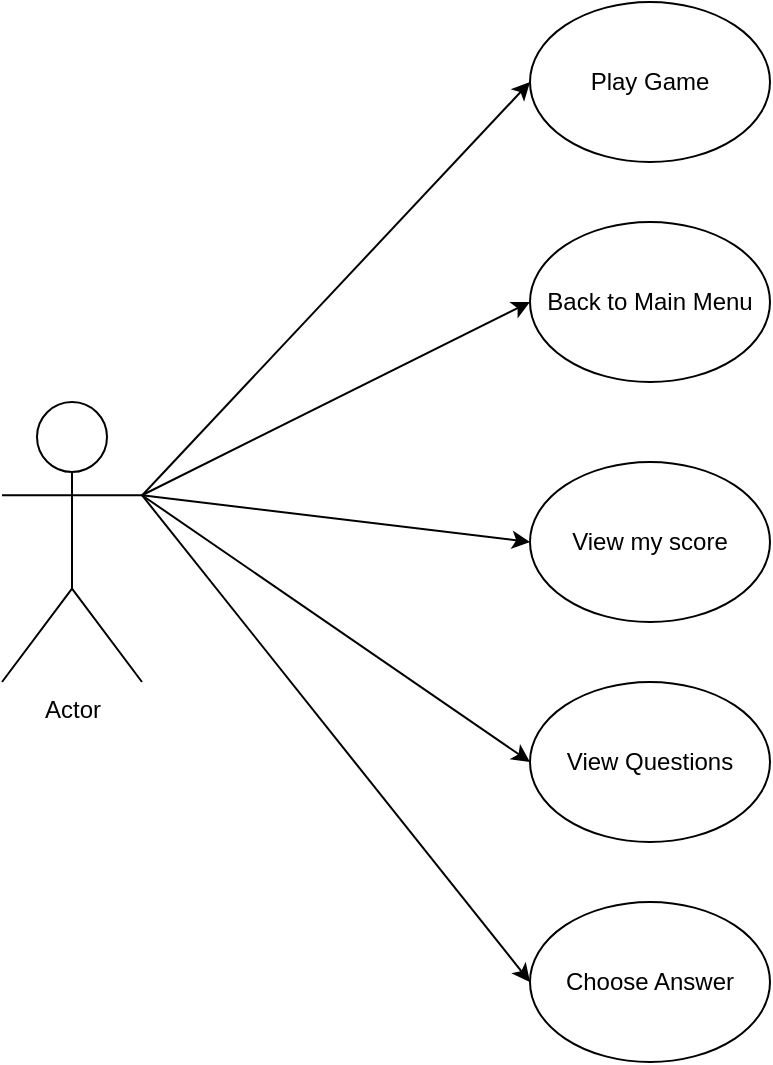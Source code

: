 <mxfile version="13.6.2" type="github">
  <diagram id="cdNBXpLfacESOT-dGQyu" name="Page-1">
    <mxGraphModel dx="1186" dy="715" grid="1" gridSize="10" guides="1" tooltips="1" connect="1" arrows="1" fold="1" page="1" pageScale="1" pageWidth="827" pageHeight="1169" math="0" shadow="0">
      <root>
        <mxCell id="0" />
        <mxCell id="1" parent="0" />
        <mxCell id="01gwcUR04YjT3qTSlaYS-7" style="rounded=0;orthogonalLoop=1;jettySize=auto;html=1;exitX=1;exitY=0.334;exitDx=0;exitDy=0;exitPerimeter=0;entryX=0;entryY=0.5;entryDx=0;entryDy=0;" edge="1" parent="1" source="01gwcUR04YjT3qTSlaYS-1" target="01gwcUR04YjT3qTSlaYS-2">
          <mxGeometry relative="1" as="geometry" />
        </mxCell>
        <mxCell id="01gwcUR04YjT3qTSlaYS-8" style="rounded=0;orthogonalLoop=1;jettySize=auto;html=1;exitX=1;exitY=0.333;exitDx=0;exitDy=0;exitPerimeter=0;entryX=0;entryY=0.5;entryDx=0;entryDy=0;" edge="1" parent="1" source="01gwcUR04YjT3qTSlaYS-1" target="01gwcUR04YjT3qTSlaYS-4">
          <mxGeometry relative="1" as="geometry" />
        </mxCell>
        <mxCell id="01gwcUR04YjT3qTSlaYS-9" style="rounded=0;orthogonalLoop=1;jettySize=auto;html=1;exitX=1;exitY=0.333;exitDx=0;exitDy=0;exitPerimeter=0;entryX=0;entryY=0.5;entryDx=0;entryDy=0;" edge="1" parent="1" source="01gwcUR04YjT3qTSlaYS-1" target="01gwcUR04YjT3qTSlaYS-5">
          <mxGeometry relative="1" as="geometry" />
        </mxCell>
        <mxCell id="01gwcUR04YjT3qTSlaYS-10" style="rounded=0;orthogonalLoop=1;jettySize=auto;html=1;exitX=1;exitY=0.333;exitDx=0;exitDy=0;exitPerimeter=0;entryX=0;entryY=0.5;entryDx=0;entryDy=0;" edge="1" parent="1" source="01gwcUR04YjT3qTSlaYS-1" target="01gwcUR04YjT3qTSlaYS-6">
          <mxGeometry relative="1" as="geometry" />
        </mxCell>
        <mxCell id="01gwcUR04YjT3qTSlaYS-13" style="edgeStyle=none;rounded=0;orthogonalLoop=1;jettySize=auto;html=1;exitX=1;exitY=0.333;exitDx=0;exitDy=0;exitPerimeter=0;entryX=0;entryY=0.5;entryDx=0;entryDy=0;" edge="1" parent="1" source="01gwcUR04YjT3qTSlaYS-1" target="01gwcUR04YjT3qTSlaYS-12">
          <mxGeometry relative="1" as="geometry" />
        </mxCell>
        <mxCell id="01gwcUR04YjT3qTSlaYS-1" value="Actor" style="shape=umlActor;verticalLabelPosition=bottom;verticalAlign=top;html=1;outlineConnect=0;" vertex="1" parent="1">
          <mxGeometry x="90" y="230" width="70" height="140" as="geometry" />
        </mxCell>
        <mxCell id="01gwcUR04YjT3qTSlaYS-2" value="Play Game" style="ellipse;whiteSpace=wrap;html=1;" vertex="1" parent="1">
          <mxGeometry x="354" y="30" width="120" height="80" as="geometry" />
        </mxCell>
        <mxCell id="01gwcUR04YjT3qTSlaYS-4" value="Back to Main Menu" style="ellipse;whiteSpace=wrap;html=1;" vertex="1" parent="1">
          <mxGeometry x="354" y="140" width="120" height="80" as="geometry" />
        </mxCell>
        <mxCell id="01gwcUR04YjT3qTSlaYS-5" value="View my score" style="ellipse;whiteSpace=wrap;html=1;" vertex="1" parent="1">
          <mxGeometry x="354" y="260" width="120" height="80" as="geometry" />
        </mxCell>
        <mxCell id="01gwcUR04YjT3qTSlaYS-6" value="Choose Answer" style="ellipse;whiteSpace=wrap;html=1;" vertex="1" parent="1">
          <mxGeometry x="354" y="480" width="120" height="80" as="geometry" />
        </mxCell>
        <mxCell id="01gwcUR04YjT3qTSlaYS-12" value="View Questions" style="ellipse;whiteSpace=wrap;html=1;" vertex="1" parent="1">
          <mxGeometry x="354" y="370" width="120" height="80" as="geometry" />
        </mxCell>
      </root>
    </mxGraphModel>
  </diagram>
</mxfile>
